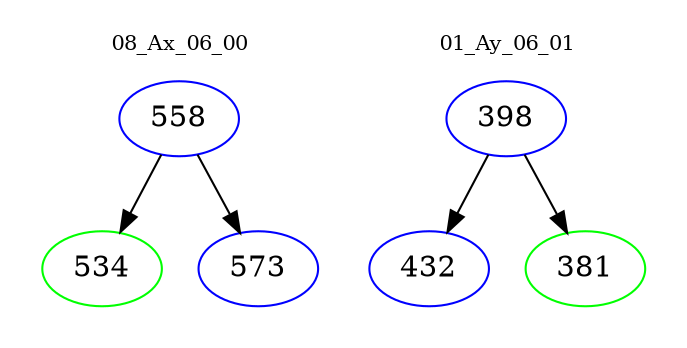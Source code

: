 digraph{
subgraph cluster_0 {
color = white
label = "08_Ax_06_00";
fontsize=10;
T0_558 [label="558", color="blue"]
T0_558 -> T0_534 [color="black"]
T0_534 [label="534", color="green"]
T0_558 -> T0_573 [color="black"]
T0_573 [label="573", color="blue"]
}
subgraph cluster_1 {
color = white
label = "01_Ay_06_01";
fontsize=10;
T1_398 [label="398", color="blue"]
T1_398 -> T1_432 [color="black"]
T1_432 [label="432", color="blue"]
T1_398 -> T1_381 [color="black"]
T1_381 [label="381", color="green"]
}
}
